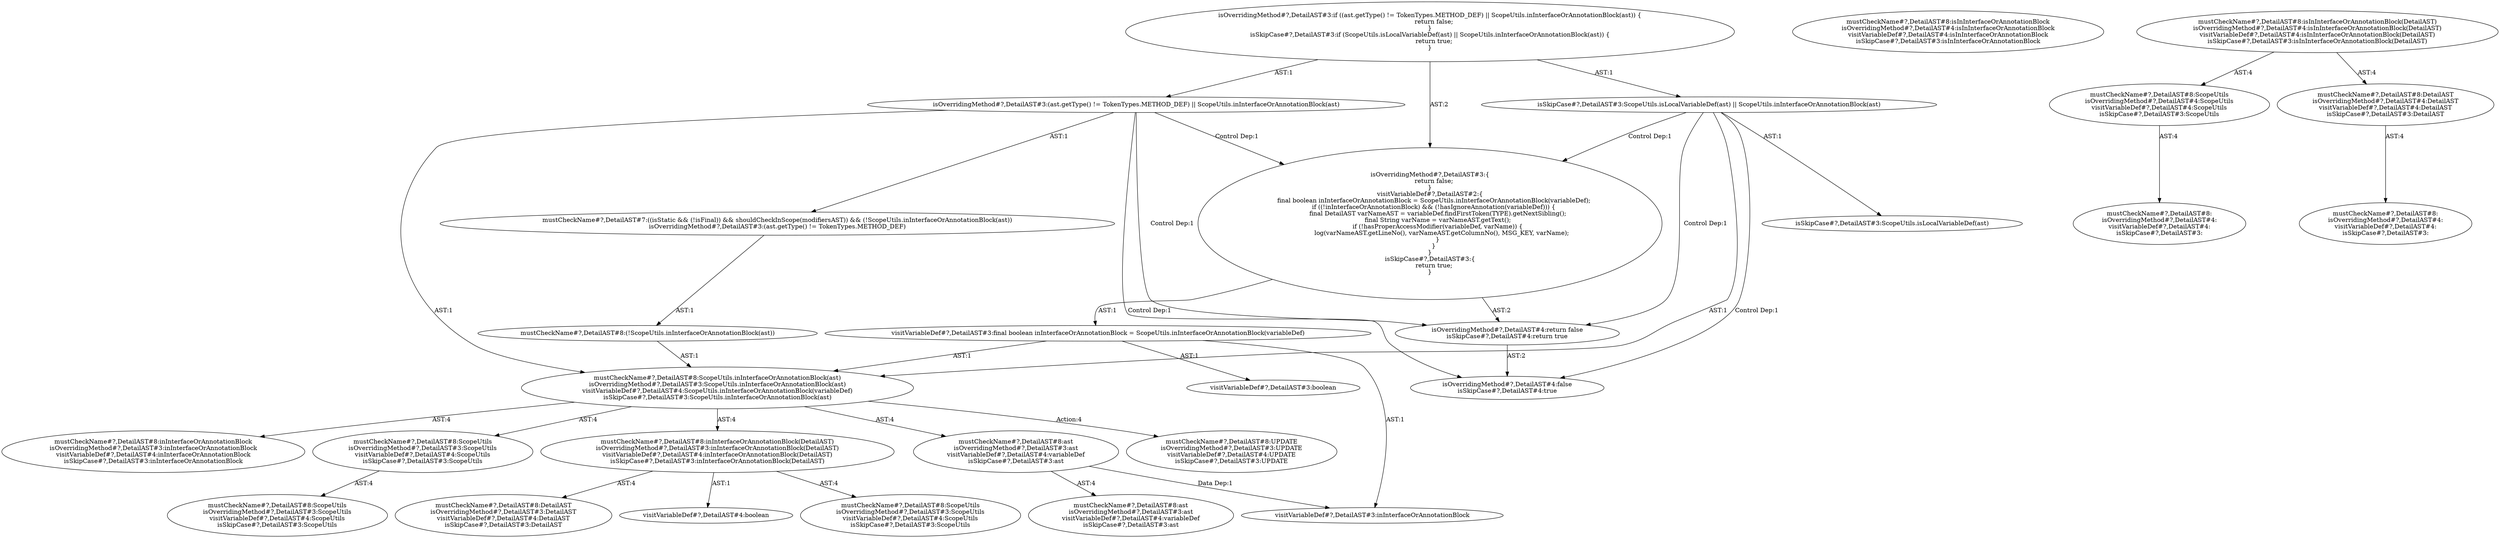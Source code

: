 digraph "Pattern" {
0 [label="mustCheckName#?,DetailAST#8:UPDATE
isOverridingMethod#?,DetailAST#3:UPDATE
visitVariableDef#?,DetailAST#4:UPDATE
isSkipCase#?,DetailAST#3:UPDATE" shape=ellipse]
1 [label="mustCheckName#?,DetailAST#8:ScopeUtils.inInterfaceOrAnnotationBlock(ast)
isOverridingMethod#?,DetailAST#3:ScopeUtils.inInterfaceOrAnnotationBlock(ast)
visitVariableDef#?,DetailAST#4:ScopeUtils.inInterfaceOrAnnotationBlock(variableDef)
isSkipCase#?,DetailAST#3:ScopeUtils.inInterfaceOrAnnotationBlock(ast)" shape=ellipse]
2 [label="mustCheckName#?,DetailAST#8:(!ScopeUtils.inInterfaceOrAnnotationBlock(ast))" shape=ellipse]
3 [label="mustCheckName#?,DetailAST#7:((isStatic && (!isFinal)) && shouldCheckInScope(modifiersAST)) && (!ScopeUtils.inInterfaceOrAnnotationBlock(ast))
isOverridingMethod#?,DetailAST#3:(ast.getType() != TokenTypes.METHOD_DEF)" shape=ellipse]
4 [label="mustCheckName#?,DetailAST#8:inInterfaceOrAnnotationBlock
isOverridingMethod#?,DetailAST#3:inInterfaceOrAnnotationBlock
visitVariableDef#?,DetailAST#4:inInterfaceOrAnnotationBlock
isSkipCase#?,DetailAST#3:inInterfaceOrAnnotationBlock" shape=ellipse]
5 [label="mustCheckName#?,DetailAST#8:ScopeUtils
isOverridingMethod#?,DetailAST#3:ScopeUtils
visitVariableDef#?,DetailAST#4:ScopeUtils
isSkipCase#?,DetailAST#3:ScopeUtils" shape=ellipse]
6 [label="mustCheckName#?,DetailAST#8:ScopeUtils
isOverridingMethod#?,DetailAST#3:ScopeUtils
visitVariableDef#?,DetailAST#4:ScopeUtils
isSkipCase#?,DetailAST#3:ScopeUtils" shape=ellipse]
7 [label="mustCheckName#?,DetailAST#8:inInterfaceOrAnnotationBlock(DetailAST)
isOverridingMethod#?,DetailAST#3:inInterfaceOrAnnotationBlock(DetailAST)
visitVariableDef#?,DetailAST#4:inInterfaceOrAnnotationBlock(DetailAST)
isSkipCase#?,DetailAST#3:inInterfaceOrAnnotationBlock(DetailAST)" shape=ellipse]
8 [label="mustCheckName#?,DetailAST#8:ScopeUtils
isOverridingMethod#?,DetailAST#3:ScopeUtils
visitVariableDef#?,DetailAST#4:ScopeUtils
isSkipCase#?,DetailAST#3:ScopeUtils" shape=ellipse]
9 [label="mustCheckName#?,DetailAST#8:DetailAST
isOverridingMethod#?,DetailAST#3:DetailAST
visitVariableDef#?,DetailAST#4:DetailAST
isSkipCase#?,DetailAST#3:DetailAST" shape=ellipse]
10 [label="mustCheckName#?,DetailAST#8:ast
isOverridingMethod#?,DetailAST#3:ast
visitVariableDef#?,DetailAST#4:variableDef
isSkipCase#?,DetailAST#3:ast" shape=ellipse]
11 [label="mustCheckName#?,DetailAST#8:ast
isOverridingMethod#?,DetailAST#3:ast
visitVariableDef#?,DetailAST#4:variableDef
isSkipCase#?,DetailAST#3:ast" shape=ellipse]
12 [label="mustCheckName#?,DetailAST#8:isInInterfaceOrAnnotationBlock
isOverridingMethod#?,DetailAST#4:isInInterfaceOrAnnotationBlock
visitVariableDef#?,DetailAST#4:isInInterfaceOrAnnotationBlock
isSkipCase#?,DetailAST#3:isInInterfaceOrAnnotationBlock" shape=ellipse]
13 [label="mustCheckName#?,DetailAST#8:isInInterfaceOrAnnotationBlock(DetailAST)
isOverridingMethod#?,DetailAST#4:isInInterfaceOrAnnotationBlock(DetailAST)
visitVariableDef#?,DetailAST#4:isInInterfaceOrAnnotationBlock(DetailAST)
isSkipCase#?,DetailAST#3:isInInterfaceOrAnnotationBlock(DetailAST)" shape=ellipse]
14 [label="mustCheckName#?,DetailAST#8:ScopeUtils
isOverridingMethod#?,DetailAST#4:ScopeUtils
visitVariableDef#?,DetailAST#4:ScopeUtils
isSkipCase#?,DetailAST#3:ScopeUtils" shape=ellipse]
15 [label="mustCheckName#?,DetailAST#8:
isOverridingMethod#?,DetailAST#4:
visitVariableDef#?,DetailAST#4:
isSkipCase#?,DetailAST#3:" shape=ellipse]
16 [label="mustCheckName#?,DetailAST#8:DetailAST
isOverridingMethod#?,DetailAST#4:DetailAST
visitVariableDef#?,DetailAST#4:DetailAST
isSkipCase#?,DetailAST#3:DetailAST" shape=ellipse]
17 [label="mustCheckName#?,DetailAST#8:
isOverridingMethod#?,DetailAST#4:
visitVariableDef#?,DetailAST#4:
isSkipCase#?,DetailAST#3:" shape=ellipse]
18 [label="isOverridingMethod#?,DetailAST#3:(ast.getType() != TokenTypes.METHOD_DEF) || ScopeUtils.inInterfaceOrAnnotationBlock(ast)" shape=ellipse]
19 [label="isOverridingMethod#?,DetailAST#3:if ((ast.getType() != TokenTypes.METHOD_DEF) || ScopeUtils.inInterfaceOrAnnotationBlock(ast)) \{
    return false;
\}
isSkipCase#?,DetailAST#3:if (ScopeUtils.isLocalVariableDef(ast) || ScopeUtils.inInterfaceOrAnnotationBlock(ast)) \{
    return true;
\}" shape=ellipse]
20 [label="isOverridingMethod#?,DetailAST#3:\{
    return false;
\}
visitVariableDef#?,DetailAST#2:\{
    final boolean inInterfaceOrAnnotationBlock = ScopeUtils.inInterfaceOrAnnotationBlock(variableDef);
    if ((!inInterfaceOrAnnotationBlock) && (!hasIgnoreAnnotation(variableDef))) \{
        final DetailAST varNameAST = variableDef.findFirstToken(TYPE).getNextSibling();
        final String varName = varNameAST.getText();
        if (!hasProperAccessModifier(variableDef, varName)) \{
            log(varNameAST.getLineNo(), varNameAST.getColumnNo(), MSG_KEY, varName);
        \}
    \}
\}
isSkipCase#?,DetailAST#3:\{
    return true;
\}" shape=ellipse]
21 [label="isOverridingMethod#?,DetailAST#4:return false
isSkipCase#?,DetailAST#4:return true" shape=ellipse]
22 [label="isOverridingMethod#?,DetailAST#4:false
isSkipCase#?,DetailAST#4:true" shape=ellipse]
23 [label="visitVariableDef#?,DetailAST#3:final boolean inInterfaceOrAnnotationBlock = ScopeUtils.inInterfaceOrAnnotationBlock(variableDef)" shape=ellipse]
24 [label="visitVariableDef#?,DetailAST#3:boolean" shape=ellipse]
25 [label="visitVariableDef#?,DetailAST#4:boolean" shape=ellipse]
26 [label="visitVariableDef#?,DetailAST#3:inInterfaceOrAnnotationBlock" shape=ellipse]
27 [label="isSkipCase#?,DetailAST#3:ScopeUtils.isLocalVariableDef(ast) || ScopeUtils.inInterfaceOrAnnotationBlock(ast)" shape=ellipse]
28 [label="isSkipCase#?,DetailAST#3:ScopeUtils.isLocalVariableDef(ast)" shape=ellipse]
1 -> 0 [label="Action:4"];
1 -> 4 [label="AST:4"];
1 -> 5 [label="AST:4"];
1 -> 7 [label="AST:4"];
1 -> 10 [label="AST:4"];
2 -> 1 [label="AST:1"];
3 -> 2 [label="AST:1"];
5 -> 6 [label="AST:4"];
7 -> 8 [label="AST:4"];
7 -> 9 [label="AST:4"];
7 -> 25 [label="AST:1"];
10 -> 11 [label="AST:4"];
10 -> 26 [label="Data Dep:1"];
13 -> 14 [label="AST:4"];
13 -> 16 [label="AST:4"];
14 -> 15 [label="AST:4"];
16 -> 17 [label="AST:4"];
18 -> 3 [label="AST:1"];
18 -> 1 [label="AST:1"];
18 -> 20 [label="Control Dep:1"];
18 -> 21 [label="Control Dep:1"];
18 -> 22 [label="Control Dep:1"];
19 -> 18 [label="AST:1"];
19 -> 20 [label="AST:2"];
19 -> 27 [label="AST:1"];
20 -> 21 [label="AST:2"];
20 -> 23 [label="AST:1"];
21 -> 22 [label="AST:2"];
23 -> 26 [label="AST:1"];
23 -> 24 [label="AST:1"];
23 -> 1 [label="AST:1"];
27 -> 28 [label="AST:1"];
27 -> 1 [label="AST:1"];
27 -> 20 [label="Control Dep:1"];
27 -> 21 [label="Control Dep:1"];
27 -> 22 [label="Control Dep:1"];
}